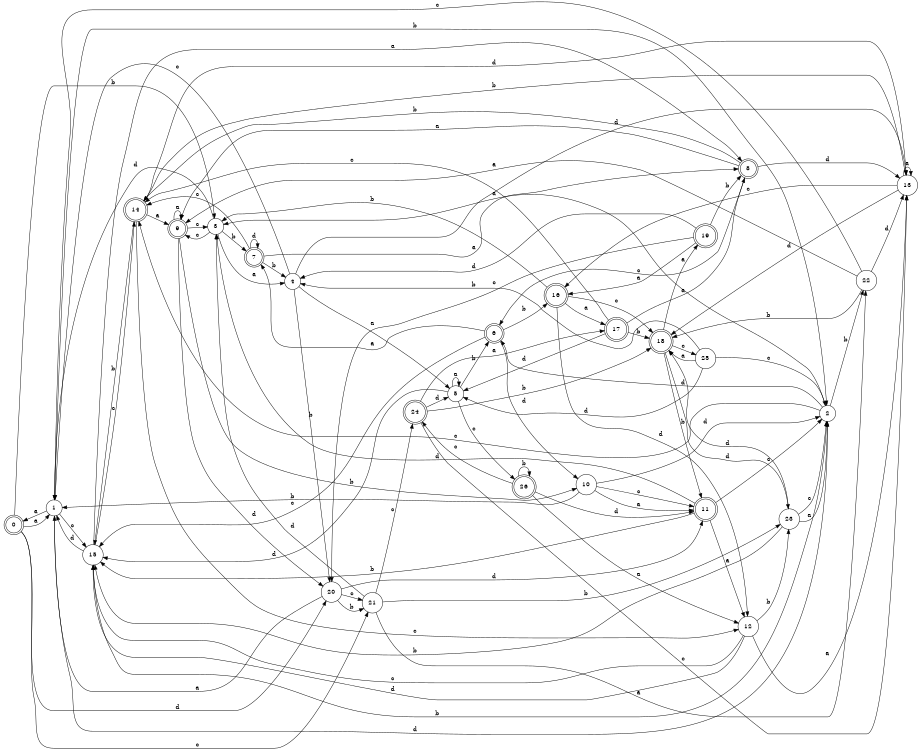digraph n22_2 {
__start0 [label="" shape="none"];

rankdir=LR;
size="8,5";

s0 [style="rounded,filled", color="black", fillcolor="white" shape="doublecircle", label="0"];
s1 [style="filled", color="black", fillcolor="white" shape="circle", label="1"];
s2 [style="filled", color="black", fillcolor="white" shape="circle", label="2"];
s3 [style="filled", color="black", fillcolor="white" shape="circle", label="3"];
s4 [style="filled", color="black", fillcolor="white" shape="circle", label="4"];
s5 [style="filled", color="black", fillcolor="white" shape="circle", label="5"];
s6 [style="rounded,filled", color="black", fillcolor="white" shape="doublecircle", label="6"];
s7 [style="rounded,filled", color="black", fillcolor="white" shape="doublecircle", label="7"];
s8 [style="rounded,filled", color="black", fillcolor="white" shape="doublecircle", label="8"];
s9 [style="rounded,filled", color="black", fillcolor="white" shape="doublecircle", label="9"];
s10 [style="filled", color="black", fillcolor="white" shape="circle", label="10"];
s11 [style="rounded,filled", color="black", fillcolor="white" shape="doublecircle", label="11"];
s12 [style="filled", color="black", fillcolor="white" shape="circle", label="12"];
s13 [style="filled", color="black", fillcolor="white" shape="circle", label="13"];
s14 [style="rounded,filled", color="black", fillcolor="white" shape="doublecircle", label="14"];
s15 [style="filled", color="black", fillcolor="white" shape="circle", label="15"];
s16 [style="rounded,filled", color="black", fillcolor="white" shape="doublecircle", label="16"];
s17 [style="rounded,filled", color="black", fillcolor="white" shape="doublecircle", label="17"];
s18 [style="rounded,filled", color="black", fillcolor="white" shape="doublecircle", label="18"];
s19 [style="rounded,filled", color="black", fillcolor="white" shape="doublecircle", label="19"];
s20 [style="filled", color="black", fillcolor="white" shape="circle", label="20"];
s21 [style="filled", color="black", fillcolor="white" shape="circle", label="21"];
s22 [style="filled", color="black", fillcolor="white" shape="circle", label="22"];
s23 [style="filled", color="black", fillcolor="white" shape="circle", label="23"];
s24 [style="rounded,filled", color="black", fillcolor="white" shape="doublecircle", label="24"];
s25 [style="filled", color="black", fillcolor="white" shape="circle", label="25"];
s26 [style="rounded,filled", color="black", fillcolor="white" shape="doublecircle", label="26"];
s0 -> s1 [label="a"];
s0 -> s3 [label="b"];
s0 -> s21 [label="c"];
s0 -> s20 [label="d"];
s1 -> s0 [label="a"];
s1 -> s2 [label="b"];
s1 -> s15 [label="c"];
s1 -> s2 [label="d"];
s2 -> s3 [label="a"];
s2 -> s22 [label="b"];
s2 -> s14 [label="c"];
s2 -> s6 [label="d"];
s3 -> s4 [label="a"];
s3 -> s7 [label="b"];
s3 -> s9 [label="c"];
s3 -> s1 [label="d"];
s4 -> s5 [label="a"];
s4 -> s20 [label="b"];
s4 -> s1 [label="c"];
s4 -> s13 [label="d"];
s5 -> s5 [label="a"];
s5 -> s6 [label="b"];
s5 -> s26 [label="c"];
s5 -> s15 [label="d"];
s6 -> s7 [label="a"];
s6 -> s16 [label="b"];
s6 -> s15 [label="c"];
s6 -> s10 [label="d"];
s7 -> s8 [label="a"];
s7 -> s4 [label="b"];
s7 -> s14 [label="c"];
s7 -> s7 [label="d"];
s8 -> s9 [label="a"];
s8 -> s14 [label="b"];
s8 -> s6 [label="c"];
s8 -> s13 [label="d"];
s9 -> s9 [label="a"];
s9 -> s10 [label="b"];
s9 -> s3 [label="c"];
s9 -> s20 [label="d"];
s10 -> s11 [label="a"];
s10 -> s1 [label="b"];
s10 -> s11 [label="c"];
s10 -> s2 [label="d"];
s11 -> s12 [label="a"];
s11 -> s15 [label="b"];
s11 -> s2 [label="c"];
s11 -> s3 [label="d"];
s12 -> s13 [label="a"];
s12 -> s23 [label="b"];
s12 -> s15 [label="c"];
s12 -> s15 [label="d"];
s13 -> s13 [label="a"];
s13 -> s14 [label="b"];
s13 -> s16 [label="c"];
s13 -> s18 [label="d"];
s14 -> s9 [label="a"];
s14 -> s15 [label="b"];
s14 -> s12 [label="c"];
s14 -> s13 [label="d"];
s15 -> s8 [label="a"];
s15 -> s2 [label="b"];
s15 -> s14 [label="c"];
s15 -> s1 [label="d"];
s16 -> s17 [label="a"];
s16 -> s3 [label="b"];
s16 -> s18 [label="c"];
s16 -> s12 [label="d"];
s17 -> s8 [label="a"];
s17 -> s18 [label="b"];
s17 -> s14 [label="c"];
s17 -> s5 [label="d"];
s18 -> s19 [label="a"];
s18 -> s11 [label="b"];
s18 -> s25 [label="c"];
s18 -> s23 [label="d"];
s19 -> s16 [label="a"];
s19 -> s8 [label="b"];
s19 -> s20 [label="c"];
s19 -> s4 [label="d"];
s20 -> s1 [label="a"];
s20 -> s21 [label="b"];
s20 -> s21 [label="c"];
s20 -> s11 [label="d"];
s21 -> s22 [label="a"];
s21 -> s23 [label="b"];
s21 -> s24 [label="c"];
s21 -> s3 [label="d"];
s22 -> s9 [label="a"];
s22 -> s18 [label="b"];
s22 -> s1 [label="c"];
s22 -> s13 [label="d"];
s23 -> s2 [label="a"];
s23 -> s15 [label="b"];
s23 -> s2 [label="c"];
s23 -> s18 [label="d"];
s24 -> s17 [label="a"];
s24 -> s18 [label="b"];
s24 -> s13 [label="c"];
s24 -> s5 [label="d"];
s25 -> s18 [label="a"];
s25 -> s4 [label="b"];
s25 -> s2 [label="c"];
s25 -> s5 [label="d"];
s26 -> s12 [label="a"];
s26 -> s26 [label="b"];
s26 -> s24 [label="c"];
s26 -> s11 [label="d"];

}